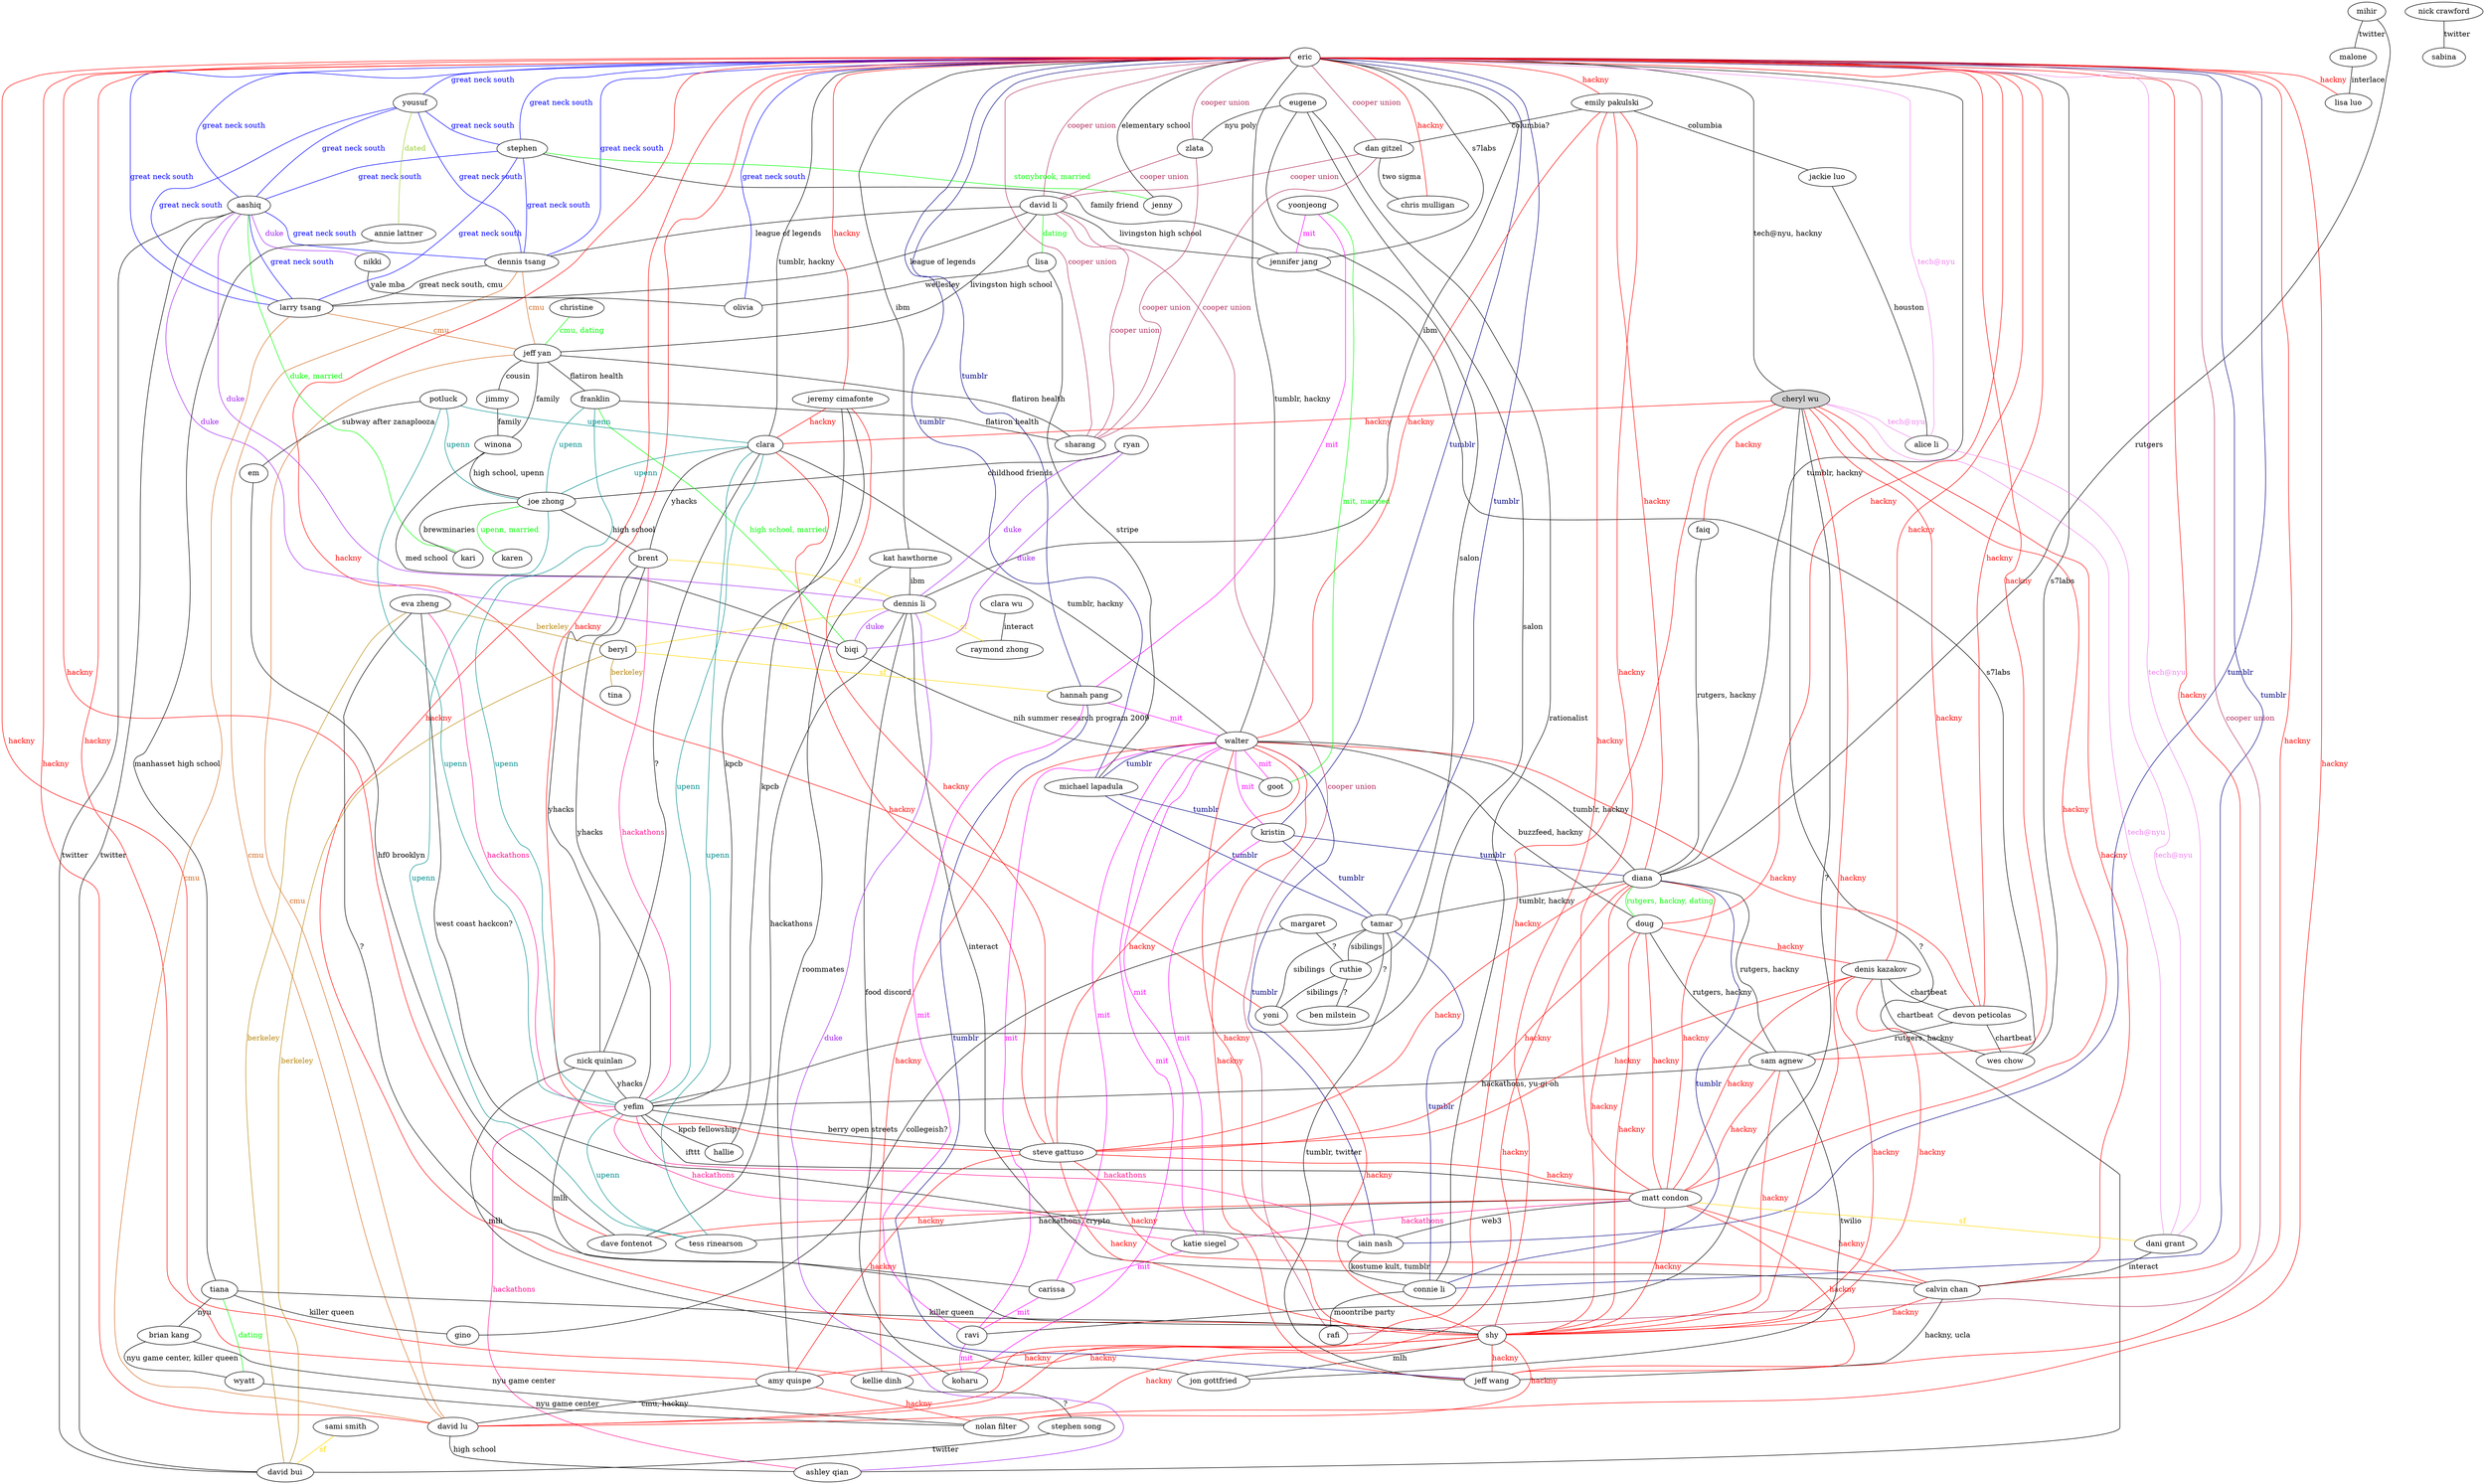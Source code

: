 graph friends {
	"cheryl wu" [style=filled, fillcolor="lightgray"]
	eric -- aashiq [label="great neck south", color="blue", fontcolor="blue"]
	aashiq -- kari [label="duke, married", color="green", fontcolor="green"]
	aashiq -- "dennis li" [label="duke", color="purple", fontcolor="purple"]
	aashiq -- "dennis tsang" [label="great neck south", color="blue", fontcolor="blue"]
	aashiq -- "larry tsang" [label="great neck south", color="blue", fontcolor="blue"]
	eric -- "dennis li" [label="ibm"]
	eric -- "david li" [label="cooper union", color="maroon", fontcolor="maroon"]
	"david li" -- "jeff yan" [label="livingston high school"]
	"jeff yan" -- "jimmy" [label="cousin"]
	"jimmy" -- winona [label="family"]
	"jeff yan" -- winona [label="family"]
	winona -- biqi [label="med school"]
	winona -- "joe zhong" [label="high school, upenn"]
	"joe zhong" -- kari [label="brewminaries"]
	eric -- "dennis tsang" [label="great neck south", color="blue", fontcolor="blue"]
	eric -- "larry tsang" [label="great neck south", color="blue", fontcolor="blue"]
	eric -- walter [label="tumblr, hackny"]
	eric -- clara [label="tumblr, hackny"]
	clara -- "joe zhong" [label="upenn", color="darkcyan", fontcolor="darkcyan"]
	clara -- yefim [label="upenn", color="darkcyan", fontcolor="darkcyan"]
	ryan -- "joe zhong" [label="childhood friends"]
	ryan -- "dennis li" [label="duke", color="purple", fontcolor="purple"]
	ryan -- biqi [label="duke", color="purple", fontcolor="purple"]
	eric -- diana [label="tumblr, hackny"]
	diana -- doug [label="rutgers, hackny, dating", color="green", fontcolor="green"]
	doug -- walter [label="buzzfeed, hackny"]
	eric -- "hannah pang" [label="tumblr", color="navy", fontcolor="navy"]
	"dennis li" -- beryl [label="sf", color="gold", fontcolor="gold"]
	beryl -- "hannah pang" [label="sf", color="gold", fontcolor="gold"]
	"dennis li" -- koharu [label="food discord"]
	"hannah pang" -- ravi [label="mit", color="magenta", fontcolor="magenta"]
	ravi -- koharu [label="mit", color="magenta", fontcolor="magenta"]
	"hannah pang" -- walter [label="mit", color="magenta", fontcolor="magenta"]
	"dennis tsang" -- "jeff yan" [label="cmu", color="chocolate", fontcolor="chocolate"]
	"larry tsang" -- "jeff yan" [label="cmu", color="chocolate", fontcolor="chocolate"]
	"dennis tsang" -- "larry tsang" [label="great neck south, cmu"]
	walter -- koharu [label="mit", color="magenta", fontcolor="magenta"]
	diana -- walter [label="tumblr, hackny"]
	christine -- "jeff yan" [label="cmu, dating", color="green", fontcolor="green"]
	"david li" -- "dennis tsang" [label="league of legends"]
	"david li" -- "larry tsang" [label="league of legends"]
	"david li" -- lisa [label="dating", color="green", fontcolor="green"]
	lisa -- "michael lapadula" [label="stripe"]
	eric -- "michael lapadula" [label="tumblr", color="navy", fontcolor="navy"]
	tamar -- "michael lapadula" [label="tumblr", color="navy", fontcolor="navy"]
	tiana -- shy [label="killer queen"]
	eric -- shy [label="hackny", color="red", fontcolor="red"]
	shy -- diana [label="hackny", color="red", fontcolor="red"]
	shy -- doug [label="hackny", color="red", fontcolor="red"]
	walter -- carissa [label="mit", color="magenta", fontcolor="magenta"]
	carissa -- ravi [label="mit", color="magenta", fontcolor="magenta"]
	yoonjeong -- goot [label="mit, married", color="green", fontcolor="green"]
	walter -- goot [label="mit", color="magenta", fontcolor="magenta"]
	yoonjeong -- "hannah pang" [label="mit", color="magenta", fontcolor="magenta"]
	"dennis li" -- biqi [label="duke", color="purple", fontcolor="purple"]
	franklin -- biqi [label="high school, married", color="green", fontcolor="green"]
	franklin -- "joe zhong" [label="upenn", color="darkcyan", fontcolor="darkcyan"]
	franklin -- yefim [label="upenn", color="darkcyan", fontcolor="darkcyan"]
	eric -- kristin [label="tumblr", color="navy", fontcolor="navy"]
	"michael lapadula" -- kristin [label="tumblr", color="navy", fontcolor="navy"]
	eric -- tamar [label="tumblr", color="navy", fontcolor="navy"]
	tamar -- ruthie [label="sibilings"]
	margaret -- ruthie [label="?"]
	margaret -- gino [label="collegeish?"]
	ruthie -- yoni [label="sibilings"]
	tiana -- gino [label="killer queen"]
	tamar -- kristin [label="tumblr", color="navy", fontcolor="navy"]
	walter -- kristin [label="mit", color="magenta", fontcolor="magenta"]
	eric -- doug [label="hackny", color="red", fontcolor="red"]
	brent -- yefim [label="yhacks"]
	brent -- "dennis li" [label="sf", color="gold", fontcolor="gold"]
	"joe zhong" -- brent [label="high school"]
	"joe zhong" -- karen [label="upenn, married", color="green", fontcolor="green"]
	eric -- sharang [label="cooper union", color="maroon", fontcolor="maroon"]
	"david li" -- sharang [label="cooper union", color="maroon", fontcolor="maroon"]
	"jeff yan" -- sharang [label="flatiron health"]
	franklin -- sharang [label="flatiron health"]
	"jeff yan" -- franklin [label="flatiron health"]
	eric -- "connie li" [label="tumblr", color="navy", fontcolor="navy"]
	tamar -- "connie li" [label="tumblr", color="navy", fontcolor="navy"]
	diana -- "connie li" [label="tumblr", color="navy", fontcolor="navy"]
	eric -- rafi [label="cooper union", color="maroon", fontcolor="maroon"]
	"david li" -- rafi [label="cooper union", color="maroon", fontcolor="maroon"]
	"connie li" -- rafi [label="moontribe party"]
	kristin -- diana [label="tumblr", color="navy", fontcolor="navy"]
	eric -- stephen [label="great neck south", color="blue", fontcolor="blue"]
	stephen -- jenny [label="stonybrook, married", color="green", fontcolor="green"]
	eric -- jenny [label="elementary school"]
	stephen -- "jennifer jang" [label="family friend"]
	stephen -- aashiq [label="great neck south", color="blue", fontcolor="blue"]
	stephen -- "dennis tsang" [label="great neck south", color="blue", fontcolor="blue"]
	stephen -- "larry tsang" [label="great neck south", color="blue", fontcolor="blue"]
	eric -- "jennifer jang" [label="s7labs"]
	yoonjeong -- "jennifer jang" [label="mit", color="magenta", fontcolor="magenta"]
	lisa -- olivia [label="wellesley"]
	eric -- olivia [label="great neck south", color="blue", fontcolor="blue"]
	eric -- "wes chow" [label="s7labs"]
	"devon peticolas" -- "wes chow" [label="chartbeat"]
	"jennifer jang" -- "wes chow" [label="s7labs"]
	eric -- "devon peticolas" [label="hackny", color="red", fontcolor="red"]
	walter -- "devon peticolas" [label="hackny", color="red", fontcolor="red"]
	"david li" -- "jennifer jang" [label="livingston high school"]
	eric -- "jeff wang" [label="hackny", color="red", fontcolor="red"]
	eric -- "calvin chan" [label="hackny", color="red", fontcolor="red"]
	"jeff wang" -- "calvin chan" [label="hackny, ucla"]
	"calvin chan" -- "dennis li" [label="interact"]
	"dani grant" -- "calvin chan" [label="interact"]
	"calvin chan" -- shy [label="hackny", color="red", fontcolor="red"]
	eric -- "dani grant" [label="tech@nyu", color="violet", fontcolor="violet"]
	diana -- "matt condon" [label="hackny", color="red", fontcolor="red"]
	yefim -- "matt condon" [label="ifttt"]
	beryl -- "david bui" [label="berkeley", color="darkgoldenrod", fontcolor="darkgoldenrod"]
	"eva zheng" -- "david bui" [label="berkeley", color="darkgoldenrod", fontcolor="darkgoldenrod"]
	"eva zheng" -- beryl [label="berkeley", color="darkgoldenrod", fontcolor="darkgoldenrod"]
	"eva zheng" -- "iain nash" [label="west coast hackcon?"]
	"eva zheng" -- carissa [label="?"]
	"stephen song" -- "david bui" [label="twitter"]
	"kellie dinh" -- "stephen song" [label="?"]
	beryl -- tina [label="berkeley", color="darkgoldenrod", fontcolor="darkgoldenrod"]
	"eva zheng" -- yefim [label="hackathons", color="deeppink", fontcolor="deeppink"]
	shy -- "jon gottfried" [label="mlh"]
	"sam agnew" -- "jon gottfried" [label="twilio"]
	yefim -- "katie siegel" [label="hackathons", color="deeppink", fontcolor="deeppink"]
	"katie siegel" -- walter [label="mit", color="magenta", fontcolor="magenta"]
	"katie siegel" -- carissa [label="mit", color="magenta", fontcolor="magenta"]
	"katie siegel" -- kristin [label="mit", color="magenta", fontcolor="magenta"]
	shy -- walter [label="hackny", color="red", fontcolor="red"]
	eric -- "iain nash" [label="tumblr", color="navy", fontcolor="navy"]
	walter -- "iain nash" [label="tumblr", color="navy", fontcolor="navy"]
	eric -- "kellie dinh" [label="hackny", color="red", fontcolor="red"]
	shy -- "kellie dinh" [label="hackny", color="red", fontcolor="red"]
	walter -- "kellie dinh" [label="hackny", color="red", fontcolor="red"]
	"iain nash" -- "connie li" [label="kostume kult, tumblr"]
	"devon peticolas" -- "sam agnew" [label="rutgers, hackny"]
	eric -- "sam agnew" [label="hackny", color="red", fontcolor="red"]
	diana -- "sam agnew" [label="rutgers, hackny"]
	doug -- "sam agnew" [label="rutgers, hackny"]
	tamar -- yoni [label="sibilings"]
	yoni -- shy [label="hackny", color="red", fontcolor="red"]
	eric -- yoni [label="hackny", color="red", fontcolor="red"]
	walter -- ravi [label="mit", color="magenta", fontcolor="magenta"]
	"sam agnew" -- "matt condon" [label="hackny", color="red", fontcolor="red"]
	"sam agnew" -- yefim [label="hackathons, yu-gi-oh"]
	"dennis tsang" -- "david lu" [label="cmu", color="chocolate", fontcolor="chocolate"]
	"larry tsang" -- "david lu" [label="cmu", color="chocolate", fontcolor="chocolate"]
	"jeff yan" -- "david lu" [label="cmu", color="chocolate", fontcolor="chocolate"]
	eric -- "david lu" [label="hackny", color="red", fontcolor="red"]
	shy -- "david lu" [label="hackny", color="red", fontcolor="red"]
	diana -- "david lu" [label="hackny", color="red", fontcolor="red"]
	eric -- "denis kazakov" [label="hackny", color="red", fontcolor="red"]
	"denis kazakov" -- "wes chow" [label="chartbeat"]
	"denis kazakov" -- "devon peticolas" [label="chartbeat"]
	shy -- "sam agnew" [label="hackny", color="red", fontcolor="red"]
	shy -- "denis kazakov" [label="hackny", color="red", fontcolor="red"]
	shy -- "matt condon" [label="hackny", color="red", fontcolor="red"]
	"amy quispe" -- "david lu" [label="cmu, hackny"]
	shy -- "amy quispe" [label="hackny", color="red", fontcolor="red"]
	eric -- "kat hawthorne" [label="ibm"]
	"kat hawthorne" -- "dennis li" [label="ibm"]
	"kat hawthorne" -- "amy quispe" [label="roommates"]
	eric -- "cheryl wu" [label="tech@nyu, hackny"]
	"david lu" -- "cheryl wu" [label="hackny", color="red", fontcolor="red"]
	shy -- "cheryl wu" [label="hackny", color="red", fontcolor="red"]
	"cheryl wu" -- "calvin chan" [label="hackny", color="red", fontcolor="red"]
	"cheryl wu" -- ravi [label="?"]
	"cheryl wu" -- "devon peticolas" [label="hackny", color="red", fontcolor="red"]
	"cheryl wu" -- clara [label="hackny", color="red", fontcolor="red"]
	"cheryl wu" -- faiq [label="hackny", color="red", fontcolor="red"]
	faiq -- diana [label="rutgers, hackny"]
	"cheryl wu" -- "alice li" [label="tech@nyu", color="violet", fontcolor="violet"]
	eric -- "alice li" [label="tech@nyu", color="violet", fontcolor="violet"]
	"cheryl wu" -- "dani grant" [label="tech@nyu", color="violet", fontcolor="violet"]
	"alice li" -- "dani grant" [label="tech@nyu", color="violet", fontcolor="violet"]
	"cheryl wu" -- "ashley qian" [label="?"]
	"dennis li" -- "ashley qian" [label="duke", color="purple", fontcolor="purple"]
	"cheryl wu" -- "matt condon" [label="hackny", color="red", fontcolor="red"]
	"nick quinlan" -- "jon gottfried" [label="mlh"]
	"nick quinlan" -- yefim [label="yhacks"]
	"nick quinlan" -- clara [label="?"]
	"nick quinlan" -- shy [label="mlh"]
	shy -- "jeff wang" [label="hackny", color="red", fontcolor="red"]
	eric -- "amy quispe" [label="hackny", color="red", fontcolor="red"]
	brent -- clara [label="yhacks"]
	brent -- "nick quinlan" [label="yhacks"]
	doug -- "denis kazakov" [label="hackny", color="red", fontcolor="red"]
	"matt condon" -- "denis kazakov" [label="hackny", color="red", fontcolor="red"]
	tiana -- "brian kang" [label="nyu"]
	"brian kang" -- wyatt [label="nyu game center, killer queen"]
	"brian kang" -- "nolan filter" [label="nyu game center"]
	wyatt -- "nolan filter" [label="nyu game center"]
	eric -- "nolan filter" [label="hackny", color="red", fontcolor="red"]
	"amy quispe" -- "nolan filter" [label="hackny", color="red", fontcolor="red"]
	shy -- "nolan filter" [label="hackny", color="red", fontcolor="red"]
	shy -- "denis kazakov" [label="hackny", color="red", fontcolor="red"]
	tiana -- wyatt [label="dating", color="green", fontcolor="green"]
	eric -- yousuf [label="great neck south", color="blue", fontcolor="blue"]
	yousuf -- "annie lattner" [label="dated", color="yellowgreen", fontcolor="yellowgreen"]
	"annie lattner" -- tiana [label="manhasset high school"]
	yousuf -- aashiq [label="great neck south", color="blue", fontcolor="blue"]
	yousuf -- "dennis tsang" [label="great neck south", color="blue", fontcolor="blue"]
	yousuf -- "larry tsang" [label="great neck south", color="blue", fontcolor="blue"]
	yousuf -- stephen [label="great neck south", color="blue", fontcolor="blue"]
	biqi -- goot [label="nih summer research program 2009"]
	"matt condon" -- doug [label="hackny", color="red", fontcolor="red"]
	"matt condon" -- "calvin chan" [label="hackny", color="red", fontcolor="red"]
	"matt condon" -- "iain nash" [label="web3"]
	"matt condon" -- "dani grant" [label="sf", color="gold", fontcolor="gold"]
	yefim -- "ashley qian" [label="hackathons", color="deeppink", fontcolor="deeppink"]
	yefim -- brent [label="hackathons", color="deeppink", fontcolor="deeppink"]
	yefim -- "steve gattuso" [label="berry open streets"]
	eric -- "steve gattuso" [label="hackny", color="red", fontcolor="red"]
	"steve gattuso" -- "matt condon" [label="hackny", color="red", fontcolor="red"]
	"steve gattuso" -- shy [label="hackny", color="red", fontcolor="red"]
	"steve gattuso" -- doug [label="hackny", color="red", fontcolor="red"]
	"steve gattuso" -- diana [label="hackny", color="red", fontcolor="red"]
	"steve gattuso" -- "denis kazakov" [label="hackny", color="red", fontcolor="red"]
	"steve gattuso" -- "calvin chan" [label="hackny", color="red", fontcolor="red"]
	"steve gattuso" -- walter [label="hackny", color="red", fontcolor="red"]
	"steve gattuso" -- "amy quispe" [label="hackny", color="red", fontcolor="red"]
	diana -- tamar [label="tumblr, hackny"]
	"jeff wang" -- walter [label="hackny", color="red", fontcolor="red"]
	"jeff wang" -- "matt condon" [label="hackny", color="red", fontcolor="red"]
	"jeff wang" -- "hannah pang" [label="tumblr", color="navy", fontcolor="navy"]
	walter -- clara [label="tumblr, hackny"]
	walter -- "michael lapadula" [label="tumblr", color="navy", fontcolor="navy"]
	clara -- "steve gattuso" [label="hackny", color="red", fontcolor="red"]
	"matt condon" -- "katie siegel" [label="hackathons", color="deeppink", fontcolor="deeppink"]
	"matt condon" -- "tess rinearson" [label="hackathons, crypto"]
	"joe zhong" -- "tess rinearson" [label="upenn", color="darkcyan", fontcolor="darkcyan"]
	"tess rinearson" -- clara [label="upenn", color="darkcyan", fontcolor="darkcyan"]
	"tess rinearson" -- yefim [label="upenn", color="darkcyan", fontcolor="darkcyan"]
	yefim -- "iain nash" [label="hackathons", color="deeppink", fontcolor="deeppink"]
	tamar -- "jeff wang" [label="tumblr, twitter"]
	tamar -- "ben milstein" [label="?"]
	ruthie -- "ben milstein" [label="?"]
	aashiq -- "david bui" [label="twitter"]
	aashiq -- nikki [label="duke", color="purple", fontcolor="purple"]
	nikki -- olivia [label="yale mba"]
	eric -- "chris mulligan" [label="hackny", color="red", fontcolor="red"]
	"dan gitzel" -- "chris mulligan" [label="two sigma"]
	eric -- "dan gitzel" [label="cooper union", color="maroon", fontcolor="maroon"]
	"dan gitzel" -- "david li" [label="cooper union", color="maroon", fontcolor="maroon"]
	"dan gitzel" -- sharang [label="cooper union", color="maroon", fontcolor="maroon"]
	"emily pakulski" -- "dan gitzel" [label="columbia?"]
	eric -- "emily pakulski" [label="hackny", color="red", fontcolor="red"]
	"emily pakulski" -- shy [label="hackny", color="red", fontcolor="red"]
	"emily pakulski" -- walter [label="hackny", color="red", fontcolor="red"]
	"emily pakulski" -- "matt condon" [label="hackny", color="red", fontcolor="red"]
	"emily pakulski" -- diana [label="hackny", color="red", fontcolor="red"]
	"emily pakulski" -- "jackie luo" [label="columbia"]
	"jackie luo" -- "alice li" [label="houston"]
	"jeremy cimafonte" -- clara [label="hackny", color="red", fontcolor="red"]
	"jeremy cimafonte" -- "steve gattuso" [label="hackny", color="red", fontcolor="red"]
	"jeremy cimafonte" -- yefim [label="kpcb"]
	"jeremy cimafonte" -- hallie [label="kpcb"]
	yefim -- hallie [label="kpcb fellowship"]
	aashiq -- biqi [label="duke", color="purple", fontcolor="purple"]
	eric -- "jeremy cimafonte" [label="hackny", color="red", fontcolor="red"]
	"david lu" -- "ashley qian" [label="high school"]
	aashiq -- "david bui" [label="twitter"]
	"dennis li" -- "raymond zhong" [label="sf", color="gold", fontcolor="gold"]
	"clara wu" -- "raymond zhong" [label="interact"]
	"sami smith" -- "david bui" [label="sf", color="gold", fontcolor="gold"]
	eric -- zlata [label="cooper union", color="maroon", fontcolor="maroon"]
	eugene -- zlata [label="nyu poly"]
	eugene -- "connie li" [label="rationalist"]
	zlata -- "david li" [label="cooper union", color="maroon", fontcolor="maroon"]
	zlata -- "sharang" [label="cooper union", color="maroon", fontcolor="maroon"]
	potluck -- em [label="subway after zanaplooza"]
	potluck -- clara [label="upenn", color="darkcyan", fontcolor="darkcyan"]
	potluck -- "joe zhong" [label="upenn", color="darkcyan", fontcolor="darkcyan"]
	potluck -- yefim [label="upenn", color="darkcyan", fontcolor="darkcyan"]
	eric -- "dave fontenot" [label="hackny", color="red", fontcolor="red"]
	"matt condon" -- "dave fontenot" [label="hackny", color="red", fontcolor="red"]
	em -- "dave fontenot" [label="hf0 brooklyn"]
	mihir -- diana [label="rutgers"]
	"dennis li" -- "dave fontenot" [label="hackathons"]
	eugene -- yefim [label="salon"]
	eugene -- ruthie [label="salon"]
	eric -- "lisa luo" [label="hackny", color="red", fontcolor="red"]
	malone -- "lisa luo" [label="interlace"]
	mihir -- malone [label="twitter"]
	"nick crawford" -- sabina [label="twitter"]
}

